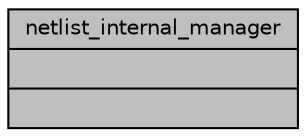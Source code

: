 digraph "netlist_internal_manager"
{
  edge [fontname="Helvetica",fontsize="10",labelfontname="Helvetica",labelfontsize="10"];
  node [fontname="Helvetica",fontsize="10",shape=record];
  Node0 [label="{netlist_internal_manager\n||}",height=0.2,width=0.4,color="black", fillcolor="grey75", style="filled", fontcolor="black"];
}
